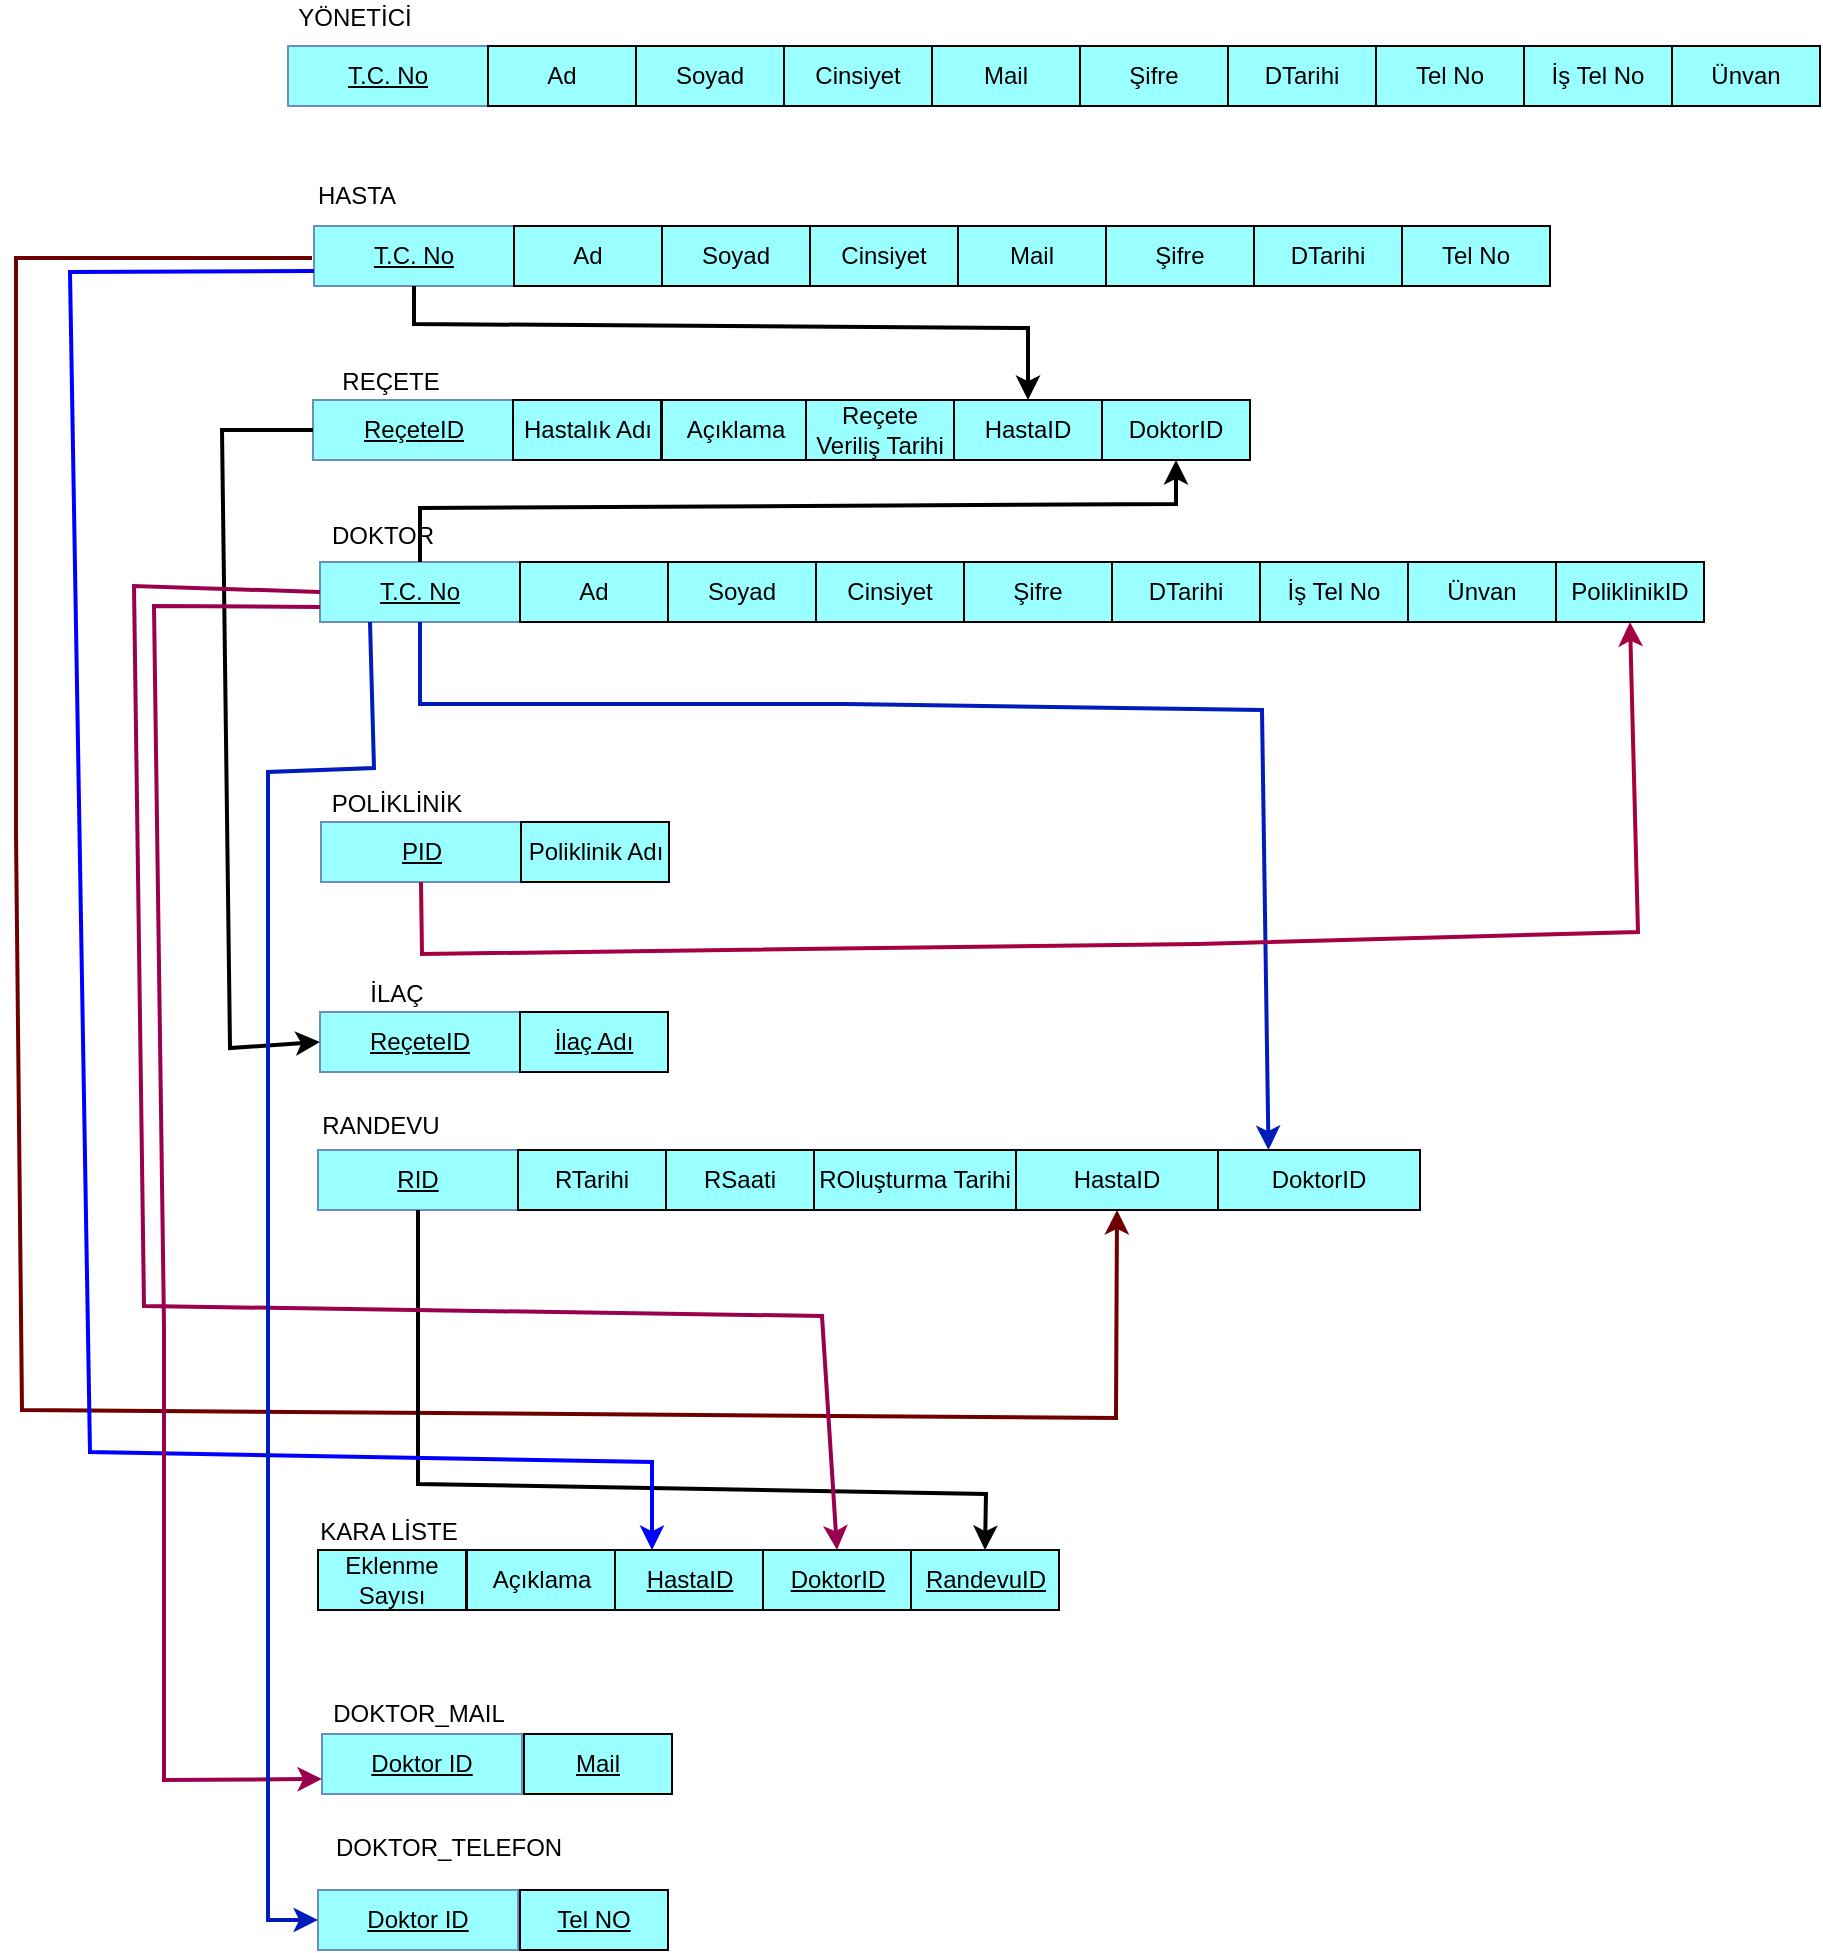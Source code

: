 <mxfile version="17.4.6" type="device"><diagram id="PEKDExJvmcLttviZHPgt" name="Page-1"><mxGraphModel dx="2075" dy="828" grid="0" gridSize="10" guides="1" tooltips="1" connect="1" arrows="1" fold="1" page="1" pageScale="1" pageWidth="827" pageHeight="1169" math="0" shadow="0"><root><mxCell id="0"/><mxCell id="1" parent="0"/><mxCell id="ALnhKNhnFgYdEAsEkq54-5" value="&lt;u&gt;T.C. No&lt;/u&gt;" style="whiteSpace=wrap;html=1;align=center;fillColor=#99FFFF;strokeColor=#6c8ebf;" parent="1" vertex="1"><mxGeometry x="147" y="262" width="100" height="30" as="geometry"/></mxCell><mxCell id="I0PkosmnpPYs2rLAAuDS-1" value="HASTA" style="text;html=1;align=center;verticalAlign=middle;resizable=0;points=[];autosize=1;strokeColor=none;fillColor=none;" parent="1" vertex="1"><mxGeometry x="143" y="238" width="49" height="18" as="geometry"/></mxCell><mxCell id="I0PkosmnpPYs2rLAAuDS-14" value="Ad&lt;span style=&quot;color: rgba(0 , 0 , 0 , 0) ; font-family: monospace ; font-size: 0px&quot;&gt;%3CmxGraphModel%3E%3Croot%3E%3CmxCell%20id%3D%220%22%2F%3E%3CmxCell%20id%3D%221%22%20parent%3D%220%22%2F%3E%3CmxCell%20id%3D%222%22%20value%3D%22%22%20style%3D%22rounded%3D0%3BwhiteSpace%3Dwrap%3Bhtml%3D1%3BlabelBackgroundColor%3D%2300FFFF%3BfillColor%3D%2399FFFF%3B%22%20vertex%3D%221%22%20parent%3D%221%22%3E%3CmxGeometry%20x%3D%22242%22%20y%3D%22115%22%20width%3D%22100%22%20height%3D%2240%22%20as%3D%22geometry%22%2F%3E%3C%2FmxCell%3E%3C%2Froot%3E%3C%2FmxGraphModel%3E&lt;/span&gt;" style="rounded=0;whiteSpace=wrap;html=1;labelBackgroundColor=none;fillColor=#99FFFF;" parent="1" vertex="1"><mxGeometry x="247" y="262" width="74" height="30" as="geometry"/></mxCell><mxCell id="I0PkosmnpPYs2rLAAuDS-15" value="Soyad" style="rounded=0;whiteSpace=wrap;html=1;labelBackgroundColor=none;fillColor=#99FFFF;" parent="1" vertex="1"><mxGeometry x="321" y="262" width="74" height="30" as="geometry"/></mxCell><mxCell id="I0PkosmnpPYs2rLAAuDS-16" value="Cinsiyet" style="rounded=0;whiteSpace=wrap;html=1;labelBackgroundColor=none;fillColor=#99FFFF;" parent="1" vertex="1"><mxGeometry x="395" y="262" width="74" height="30" as="geometry"/></mxCell><mxCell id="I0PkosmnpPYs2rLAAuDS-17" value="Mail&lt;span style=&quot;color: rgba(0 , 0 , 0 , 0) ; font-family: monospace ; font-size: 0px&quot;&gt;%3CmxGraphModel%3E%3Croot%3E%3CmxCell%20id%3D%220%22%2F%3E%3CmxCell%20id%3D%221%22%20parent%3D%220%22%2F%3E%3CmxCell%20id%3D%222%22%20value%3D%22Cinsiyet%22%20style%3D%22rounded%3D0%3BwhiteSpace%3Dwrap%3Bhtml%3D1%3BlabelBackgroundColor%3Dnone%3BfillColor%3D%2399FFFF%3B%22%20vertex%3D%221%22%20parent%3D%221%22%3E%3CmxGeometry%20x%3D%22390%22%20y%3D%22115%22%20width%3D%2274%22%20height%3D%2230%22%20as%3D%22geometry%22%2F%3E%3C%2FmxCell%3E%3C%2Froot%3E%3C%2FmxGraphModel%3E&lt;/span&gt;" style="rounded=0;whiteSpace=wrap;html=1;labelBackgroundColor=none;fillColor=#99FFFF;" parent="1" vertex="1"><mxGeometry x="469" y="262" width="74" height="30" as="geometry"/></mxCell><mxCell id="I0PkosmnpPYs2rLAAuDS-18" value="Şifre" style="rounded=0;whiteSpace=wrap;html=1;labelBackgroundColor=none;fillColor=#99FFFF;" parent="1" vertex="1"><mxGeometry x="543" y="262" width="74" height="30" as="geometry"/></mxCell><mxCell id="I0PkosmnpPYs2rLAAuDS-19" value="DTarihi" style="rounded=0;whiteSpace=wrap;html=1;labelBackgroundColor=none;fillColor=#99FFFF;" parent="1" vertex="1"><mxGeometry x="617" y="262" width="74" height="30" as="geometry"/></mxCell><mxCell id="I0PkosmnpPYs2rLAAuDS-20" value="Tel No" style="rounded=0;whiteSpace=wrap;html=1;labelBackgroundColor=none;fillColor=#99FFFF;" parent="1" vertex="1"><mxGeometry x="691" y="262" width="74" height="30" as="geometry"/></mxCell><mxCell id="I0PkosmnpPYs2rLAAuDS-33" value="&lt;u&gt;T.C. No&lt;/u&gt;" style="whiteSpace=wrap;html=1;align=center;fillColor=#99FFFF;strokeColor=#6c8ebf;" parent="1" vertex="1"><mxGeometry x="134" y="172" width="100" height="30" as="geometry"/></mxCell><mxCell id="I0PkosmnpPYs2rLAAuDS-34" value="YÖNETİCİ" style="text;html=1;align=center;verticalAlign=middle;resizable=0;points=[];autosize=1;strokeColor=none;fillColor=none;" parent="1" vertex="1"><mxGeometry x="133" y="149" width="67" height="18" as="geometry"/></mxCell><mxCell id="I0PkosmnpPYs2rLAAuDS-35" value="Ad&lt;span style=&quot;color: rgba(0 , 0 , 0 , 0) ; font-family: monospace ; font-size: 0px&quot;&gt;%3CmxGraphModel%3E%3Croot%3E%3CmxCell%20id%3D%220%22%2F%3E%3CmxCell%20id%3D%221%22%20parent%3D%220%22%2F%3E%3CmxCell%20id%3D%222%22%20value%3D%22%22%20style%3D%22rounded%3D0%3BwhiteSpace%3Dwrap%3Bhtml%3D1%3BlabelBackgroundColor%3D%2300FFFF%3BfillColor%3D%2399FFFF%3B%22%20vertex%3D%221%22%20parent%3D%221%22%3E%3CmxGeometry%20x%3D%22242%22%20y%3D%22115%22%20width%3D%22100%22%20height%3D%2240%22%20as%3D%22geometry%22%2F%3E%3C%2FmxCell%3E%3C%2Froot%3E%3C%2FmxGraphModel%3E&lt;/span&gt;" style="rounded=0;whiteSpace=wrap;html=1;labelBackgroundColor=none;fillColor=#99FFFF;" parent="1" vertex="1"><mxGeometry x="234" y="172" width="74" height="30" as="geometry"/></mxCell><mxCell id="I0PkosmnpPYs2rLAAuDS-36" value="Soyad" style="rounded=0;whiteSpace=wrap;html=1;labelBackgroundColor=none;fillColor=#99FFFF;" parent="1" vertex="1"><mxGeometry x="308" y="172" width="74" height="30" as="geometry"/></mxCell><mxCell id="I0PkosmnpPYs2rLAAuDS-37" value="Cinsiyet" style="rounded=0;whiteSpace=wrap;html=1;labelBackgroundColor=none;fillColor=#99FFFF;" parent="1" vertex="1"><mxGeometry x="382" y="172" width="74" height="30" as="geometry"/></mxCell><mxCell id="I0PkosmnpPYs2rLAAuDS-38" value="Mail&lt;span style=&quot;color: rgba(0 , 0 , 0 , 0) ; font-family: monospace ; font-size: 0px&quot;&gt;%3CmxGraphModel%3E%3Croot%3E%3CmxCell%20id%3D%220%22%2F%3E%3CmxCell%20id%3D%221%22%20parent%3D%220%22%2F%3E%3CmxCell%20id%3D%222%22%20value%3D%22Cinsiyet%22%20style%3D%22rounded%3D0%3BwhiteSpace%3Dwrap%3Bhtml%3D1%3BlabelBackgroundColor%3Dnone%3BfillColor%3D%2399FFFF%3B%22%20vertex%3D%221%22%20parent%3D%221%22%3E%3CmxGeometry%20x%3D%22390%22%20y%3D%22115%22%20width%3D%2274%22%20height%3D%2230%22%20as%3D%22geometry%22%2F%3E%3C%2FmxCell%3E%3C%2Froot%3E%3C%2FmxGraphModel%3E&lt;/span&gt;" style="rounded=0;whiteSpace=wrap;html=1;labelBackgroundColor=none;fillColor=#99FFFF;" parent="1" vertex="1"><mxGeometry x="456" y="172" width="74" height="30" as="geometry"/></mxCell><mxCell id="I0PkosmnpPYs2rLAAuDS-39" value="Şifre" style="rounded=0;whiteSpace=wrap;html=1;labelBackgroundColor=none;fillColor=#99FFFF;" parent="1" vertex="1"><mxGeometry x="530" y="172" width="74" height="30" as="geometry"/></mxCell><mxCell id="I0PkosmnpPYs2rLAAuDS-40" value="DTarihi" style="rounded=0;whiteSpace=wrap;html=1;labelBackgroundColor=none;fillColor=#99FFFF;" parent="1" vertex="1"><mxGeometry x="604" y="172" width="74" height="30" as="geometry"/></mxCell><mxCell id="I0PkosmnpPYs2rLAAuDS-41" value="Tel No" style="rounded=0;whiteSpace=wrap;html=1;labelBackgroundColor=none;fillColor=#99FFFF;" parent="1" vertex="1"><mxGeometry x="678" y="172" width="74" height="30" as="geometry"/></mxCell><mxCell id="I0PkosmnpPYs2rLAAuDS-42" value="İş Tel No" style="rounded=0;whiteSpace=wrap;html=1;labelBackgroundColor=none;fillColor=#99FFFF;" parent="1" vertex="1"><mxGeometry x="752" y="172" width="74" height="30" as="geometry"/></mxCell><mxCell id="I0PkosmnpPYs2rLAAuDS-43" value="Ünvan" style="rounded=0;whiteSpace=wrap;html=1;labelBackgroundColor=none;fillColor=#99FFFF;" parent="1" vertex="1"><mxGeometry x="826" y="172" width="74" height="30" as="geometry"/></mxCell><mxCell id="I0PkosmnpPYs2rLAAuDS-44" value="&lt;u&gt;T.C. No&lt;/u&gt;" style="whiteSpace=wrap;html=1;align=center;fillColor=#99FFFF;strokeColor=#6c8ebf;" parent="1" vertex="1"><mxGeometry x="150" y="430" width="100" height="30" as="geometry"/></mxCell><mxCell id="I0PkosmnpPYs2rLAAuDS-45" value="DOKTOR" style="text;html=1;align=center;verticalAlign=middle;resizable=0;points=[];autosize=1;strokeColor=none;fillColor=none;" parent="1" vertex="1"><mxGeometry x="150" y="408" width="61" height="18" as="geometry"/></mxCell><mxCell id="I0PkosmnpPYs2rLAAuDS-46" value="Ad&lt;span style=&quot;color: rgba(0 , 0 , 0 , 0) ; font-family: monospace ; font-size: 0px&quot;&gt;%3CmxGraphModel%3E%3Croot%3E%3CmxCell%20id%3D%220%22%2F%3E%3CmxCell%20id%3D%221%22%20parent%3D%220%22%2F%3E%3CmxCell%20id%3D%222%22%20value%3D%22%22%20style%3D%22rounded%3D0%3BwhiteSpace%3Dwrap%3Bhtml%3D1%3BlabelBackgroundColor%3D%2300FFFF%3BfillColor%3D%2399FFFF%3B%22%20vertex%3D%221%22%20parent%3D%221%22%3E%3CmxGeometry%20x%3D%22242%22%20y%3D%22115%22%20width%3D%22100%22%20height%3D%2240%22%20as%3D%22geometry%22%2F%3E%3C%2FmxCell%3E%3C%2Froot%3E%3C%2FmxGraphModel%3E&lt;/span&gt;" style="rounded=0;whiteSpace=wrap;html=1;labelBackgroundColor=none;fillColor=#99FFFF;" parent="1" vertex="1"><mxGeometry x="250" y="430" width="74" height="30" as="geometry"/></mxCell><mxCell id="I0PkosmnpPYs2rLAAuDS-47" value="Soyad" style="rounded=0;whiteSpace=wrap;html=1;labelBackgroundColor=none;fillColor=#99FFFF;" parent="1" vertex="1"><mxGeometry x="324" y="430" width="74" height="30" as="geometry"/></mxCell><mxCell id="I0PkosmnpPYs2rLAAuDS-48" value="Cinsiyet" style="rounded=0;whiteSpace=wrap;html=1;labelBackgroundColor=none;fillColor=#99FFFF;" parent="1" vertex="1"><mxGeometry x="398" y="430" width="74" height="30" as="geometry"/></mxCell><mxCell id="I0PkosmnpPYs2rLAAuDS-50" value="Şifre" style="rounded=0;whiteSpace=wrap;html=1;labelBackgroundColor=none;fillColor=#99FFFF;" parent="1" vertex="1"><mxGeometry x="472" y="430" width="74" height="30" as="geometry"/></mxCell><mxCell id="I0PkosmnpPYs2rLAAuDS-51" value="DTarihi" style="rounded=0;whiteSpace=wrap;html=1;labelBackgroundColor=none;fillColor=#99FFFF;" parent="1" vertex="1"><mxGeometry x="546" y="430" width="74" height="30" as="geometry"/></mxCell><mxCell id="I0PkosmnpPYs2rLAAuDS-53" value="İş Tel No" style="rounded=0;whiteSpace=wrap;html=1;labelBackgroundColor=none;fillColor=#99FFFF;" parent="1" vertex="1"><mxGeometry x="620" y="430" width="74" height="30" as="geometry"/></mxCell><mxCell id="I0PkosmnpPYs2rLAAuDS-54" value="Ünvan" style="rounded=0;whiteSpace=wrap;html=1;labelBackgroundColor=none;fillColor=#99FFFF;" parent="1" vertex="1"><mxGeometry x="694" y="430" width="74" height="30" as="geometry"/></mxCell><mxCell id="I0PkosmnpPYs2rLAAuDS-55" value="&lt;u&gt;RID&lt;/u&gt;" style="whiteSpace=wrap;html=1;align=center;fillColor=#99FFFF;strokeColor=#6c8ebf;" parent="1" vertex="1"><mxGeometry x="149" y="724" width="100" height="30" as="geometry"/></mxCell><mxCell id="I0PkosmnpPYs2rLAAuDS-56" value="RANDEVU" style="text;html=1;align=center;verticalAlign=middle;resizable=0;points=[];autosize=1;strokeColor=none;fillColor=none;" parent="1" vertex="1"><mxGeometry x="146" y="703" width="68" height="18" as="geometry"/></mxCell><mxCell id="I0PkosmnpPYs2rLAAuDS-57" value="RTarihi" style="rounded=0;whiteSpace=wrap;html=1;labelBackgroundColor=none;fillColor=#99FFFF;" parent="1" vertex="1"><mxGeometry x="249" y="724" width="74" height="30" as="geometry"/></mxCell><mxCell id="I0PkosmnpPYs2rLAAuDS-58" value="RSaati" style="rounded=0;whiteSpace=wrap;html=1;labelBackgroundColor=none;fillColor=#99FFFF;" parent="1" vertex="1"><mxGeometry x="323" y="724" width="74" height="30" as="geometry"/></mxCell><mxCell id="I0PkosmnpPYs2rLAAuDS-59" value="ROluşturma Tarihi" style="rounded=0;whiteSpace=wrap;html=1;labelBackgroundColor=none;fillColor=#99FFFF;" parent="1" vertex="1"><mxGeometry x="397" y="724" width="101" height="30" as="geometry"/></mxCell><mxCell id="I0PkosmnpPYs2rLAAuDS-62" value="&lt;u&gt;PID&lt;/u&gt;" style="whiteSpace=wrap;html=1;align=center;fillColor=#99FFFF;strokeColor=#6c8ebf;" parent="1" vertex="1"><mxGeometry x="150.5" y="560" width="100" height="30" as="geometry"/></mxCell><mxCell id="I0PkosmnpPYs2rLAAuDS-63" value="POLİKLİNİK" style="text;html=1;align=center;verticalAlign=middle;resizable=0;points=[];autosize=1;strokeColor=none;fillColor=none;" parent="1" vertex="1"><mxGeometry x="150" y="542" width="76" height="18" as="geometry"/></mxCell><mxCell id="I0PkosmnpPYs2rLAAuDS-64" value="Poliklinik Adı" style="rounded=0;whiteSpace=wrap;html=1;labelBackgroundColor=none;fillColor=#99FFFF;" parent="1" vertex="1"><mxGeometry x="250.5" y="560" width="74" height="30" as="geometry"/></mxCell><mxCell id="I0PkosmnpPYs2rLAAuDS-70" value="" style="endArrow=classic;html=1;rounded=0;exitX=0;exitY=0.5;exitDx=0;exitDy=0;entryX=0.5;entryY=1;entryDx=0;entryDy=0;fillColor=#a20025;strokeColor=#6F0000;strokeWidth=2;" parent="1" edge="1"><mxGeometry width="50" height="50" relative="1" as="geometry"><mxPoint x="146" y="278" as="sourcePoint"/><mxPoint x="548.5" y="754" as="targetPoint"/><Array as="points"><mxPoint x="-2" y="278"/><mxPoint x="-2" y="566"/><mxPoint x="1" y="854"/><mxPoint x="548" y="858"/></Array></mxGeometry></mxCell><mxCell id="I0PkosmnpPYs2rLAAuDS-71" value="DoktorID" style="rounded=0;whiteSpace=wrap;html=1;labelBackgroundColor=none;fillColor=#99FFFF;" parent="1" vertex="1"><mxGeometry x="599" y="724" width="101" height="30" as="geometry"/></mxCell><mxCell id="I0PkosmnpPYs2rLAAuDS-72" value="" style="endArrow=classic;html=1;rounded=0;strokeWidth=2;exitX=0.5;exitY=1;exitDx=0;exitDy=0;entryX=0.25;entryY=0;entryDx=0;entryDy=0;fillColor=#0050ef;strokeColor=#001DBC;" parent="1" source="I0PkosmnpPYs2rLAAuDS-44" target="I0PkosmnpPYs2rLAAuDS-71" edge="1"><mxGeometry width="50" height="50" relative="1" as="geometry"><mxPoint x="171" y="520" as="sourcePoint"/><mxPoint x="221" y="470" as="targetPoint"/><Array as="points"><mxPoint x="200" y="501"/><mxPoint x="413" y="501"/><mxPoint x="621" y="504"/></Array></mxGeometry></mxCell><mxCell id="I0PkosmnpPYs2rLAAuDS-73" value="HastaID" style="rounded=0;whiteSpace=wrap;html=1;labelBackgroundColor=none;fillColor=#99FFFF;" parent="1" vertex="1"><mxGeometry x="498" y="724" width="101" height="30" as="geometry"/></mxCell><mxCell id="I0PkosmnpPYs2rLAAuDS-74" value="PoliklinikID" style="rounded=0;whiteSpace=wrap;html=1;labelBackgroundColor=none;fillColor=#99FFFF;" parent="1" vertex="1"><mxGeometry x="768" y="430" width="74" height="30" as="geometry"/></mxCell><mxCell id="I0PkosmnpPYs2rLAAuDS-75" value="" style="endArrow=classic;html=1;rounded=0;strokeWidth=2;exitX=0.5;exitY=1;exitDx=0;exitDy=0;entryX=0.5;entryY=1;entryDx=0;entryDy=0;fillColor=#d80073;strokeColor=#A50040;" parent="1" source="I0PkosmnpPYs2rLAAuDS-62" target="I0PkosmnpPYs2rLAAuDS-74" edge="1"><mxGeometry width="50" height="50" relative="1" as="geometry"><mxPoint x="436" y="580" as="sourcePoint"/><mxPoint x="486" y="530" as="targetPoint"/><Array as="points"><mxPoint x="201" y="626"/><mxPoint x="589" y="621"/><mxPoint x="809" y="615"/></Array></mxGeometry></mxCell><mxCell id="I0PkosmnpPYs2rLAAuDS-76" value="&lt;u&gt;ReçeteID&lt;/u&gt;" style="whiteSpace=wrap;html=1;align=center;fillColor=#99FFFF;strokeColor=#6c8ebf;" parent="1" vertex="1"><mxGeometry x="146.5" y="349" width="100" height="30" as="geometry"/></mxCell><mxCell id="I0PkosmnpPYs2rLAAuDS-77" value="REÇETE" style="text;html=1;align=center;verticalAlign=middle;resizable=0;points=[];autosize=1;strokeColor=none;fillColor=none;" parent="1" vertex="1"><mxGeometry x="155" y="331" width="59" height="18" as="geometry"/></mxCell><mxCell id="I0PkosmnpPYs2rLAAuDS-78" value="Hastalık Adı&lt;span style=&quot;color: rgba(0 , 0 , 0 , 0) ; font-family: monospace ; font-size: 0px&quot;&gt;%3CmxGraphModel%3E%3Croot%3E%3CmxCell%20id%3D%220%22%2F%3E%3CmxCell%20id%3D%221%22%20parent%3D%220%22%2F%3E%3CmxCell%20id%3D%222%22%20value%3D%22%26lt%3Bu%26gt%3BPID%26lt%3B%2Fu%26gt%3B%22%20style%3D%22whiteSpace%3Dwrap%3Bhtml%3D1%3Balign%3Dcenter%3BfillColor%3D%2399FFFF%3BstrokeColor%3D%236c8ebf%3B%22%20vertex%3D%221%22%20parent%3D%221%22%3E%3CmxGeometry%20x%3D%22150.5%22%20y%3D%22560%22%20width%3D%22100%22%20height%3D%2230%22%20as%3D%22geometry%22%2F%3E%3C%2FmxCell%3E%3CmxCell%20id%3D%223%22%20value%3D%22POL%C4%B0KL%C4%B0N%C4%B0K%22%20style%3D%22text%3Bhtml%3D1%3Balign%3Dcenter%3BverticalAlign%3Dmiddle%3Bresizable%3D0%3Bpoints%3D%5B%5D%3Bautosize%3D1%3BstrokeColor%3Dnone%3BfillColor%3Dnone%3B%22%20vertex%3D%221%22%20parent%3D%221%22%3E%3CmxGeometry%20x%3D%22150%22%20y%3D%22542%22%20width%3D%2276%22%20height%3D%2218%22%20as%3D%22geometry%22%2F%3E%3C%2FmxCell%3E%3CmxCell%20id%3D%224%22%20value%3D%22Poliklinik%20Ad%C4%B1%22%20style%3D%22rounded%3D0%3BwhiteSpace%3Dwrap%3Bhtml%3D1%3BlabelBackgroundColor%3Dnone%3BfillColor%3D%2399FFFF%3B%22%20vertex%3D%221%22%20parent%3D%221%22%3E%3CmxGeometry%20x%3D%22250.5%22%20y%3D%22560%22%20width%3D%2274%22%20height%3D%2230%22%20as%3D%22geometry%22%2F%3E%3C%2FmxCell%3E%3C%2Froot%3E%3C%2FmxGraphModel%3E&lt;/span&gt;" style="rounded=0;whiteSpace=wrap;html=1;labelBackgroundColor=none;fillColor=#99FFFF;" parent="1" vertex="1"><mxGeometry x="246.5" y="349" width="74" height="30" as="geometry"/></mxCell><mxCell id="I0PkosmnpPYs2rLAAuDS-82" value="Açıklama" style="rounded=0;whiteSpace=wrap;html=1;labelBackgroundColor=none;fillColor=#99FFFF;" parent="1" vertex="1"><mxGeometry x="321" y="349" width="74" height="30" as="geometry"/></mxCell><mxCell id="I0PkosmnpPYs2rLAAuDS-83" value="HastaID" style="rounded=0;whiteSpace=wrap;html=1;labelBackgroundColor=none;fillColor=#99FFFF;" parent="1" vertex="1"><mxGeometry x="467" y="349" width="74" height="30" as="geometry"/></mxCell><mxCell id="I0PkosmnpPYs2rLAAuDS-84" value="DoktorID" style="rounded=0;whiteSpace=wrap;html=1;labelBackgroundColor=none;fillColor=#99FFFF;" parent="1" vertex="1"><mxGeometry x="541" y="349" width="74" height="30" as="geometry"/></mxCell><mxCell id="I0PkosmnpPYs2rLAAuDS-85" value="&lt;u&gt;ReçeteID&lt;/u&gt;" style="whiteSpace=wrap;html=1;align=center;fillColor=#99FFFF;strokeColor=#6c8ebf;" parent="1" vertex="1"><mxGeometry x="150" y="655" width="100" height="30" as="geometry"/></mxCell><mxCell id="I0PkosmnpPYs2rLAAuDS-86" value="İLAÇ" style="text;html=1;align=center;verticalAlign=middle;resizable=0;points=[];autosize=1;strokeColor=none;fillColor=none;" parent="1" vertex="1"><mxGeometry x="169.5" y="637" width="36" height="18" as="geometry"/></mxCell><mxCell id="I0PkosmnpPYs2rLAAuDS-87" value="İlaç Adı" style="rounded=0;whiteSpace=wrap;html=1;labelBackgroundColor=none;fillColor=#99FFFF;fontStyle=4" parent="1" vertex="1"><mxGeometry x="250" y="655" width="74" height="30" as="geometry"/></mxCell><mxCell id="I0PkosmnpPYs2rLAAuDS-88" value="" style="endArrow=classic;html=1;rounded=0;strokeWidth=2;exitX=0;exitY=0.5;exitDx=0;exitDy=0;entryX=0;entryY=0.5;entryDx=0;entryDy=0;" parent="1" source="I0PkosmnpPYs2rLAAuDS-76" target="I0PkosmnpPYs2rLAAuDS-85" edge="1"><mxGeometry width="50" height="50" relative="1" as="geometry"><mxPoint x="436" y="580" as="sourcePoint"/><mxPoint x="486" y="530" as="targetPoint"/><Array as="points"><mxPoint x="101" y="364"/><mxPoint x="105" y="673"/></Array></mxGeometry></mxCell><mxCell id="I0PkosmnpPYs2rLAAuDS-89" value="" style="endArrow=classic;html=1;rounded=0;strokeWidth=2;exitX=0.5;exitY=0;exitDx=0;exitDy=0;entryX=0.5;entryY=1;entryDx=0;entryDy=0;" parent="1" source="I0PkosmnpPYs2rLAAuDS-44" target="I0PkosmnpPYs2rLAAuDS-84" edge="1"><mxGeometry width="50" height="50" relative="1" as="geometry"><mxPoint x="284" y="426" as="sourcePoint"/><mxPoint x="570" y="526" as="targetPoint"/><Array as="points"><mxPoint x="200" y="403"/><mxPoint x="578" y="401"/></Array></mxGeometry></mxCell><mxCell id="I0PkosmnpPYs2rLAAuDS-90" value="" style="endArrow=classic;html=1;rounded=0;strokeWidth=2;exitX=0.5;exitY=1;exitDx=0;exitDy=0;entryX=0.5;entryY=0;entryDx=0;entryDy=0;" parent="1" source="ALnhKNhnFgYdEAsEkq54-5" target="I0PkosmnpPYs2rLAAuDS-83" edge="1"><mxGeometry width="50" height="50" relative="1" as="geometry"><mxPoint x="281" y="288" as="sourcePoint"/><mxPoint x="570" y="526" as="targetPoint"/><Array as="points"><mxPoint x="197" y="311"/><mxPoint x="504" y="313"/></Array></mxGeometry></mxCell><mxCell id="I0PkosmnpPYs2rLAAuDS-92" value="KARA LİSTE" style="text;html=1;align=center;verticalAlign=middle;resizable=0;points=[];autosize=1;strokeColor=none;fillColor=none;" parent="1" vertex="1"><mxGeometry x="144.5" y="906" width="79" height="18" as="geometry"/></mxCell><mxCell id="I0PkosmnpPYs2rLAAuDS-93" value="Eklenme Sayısı" style="rounded=0;whiteSpace=wrap;html=1;labelBackgroundColor=none;fillColor=#99FFFF;" parent="1" vertex="1"><mxGeometry x="149" y="924" width="74" height="30" as="geometry"/></mxCell><mxCell id="I0PkosmnpPYs2rLAAuDS-94" value="Açıklama" style="rounded=0;whiteSpace=wrap;html=1;labelBackgroundColor=none;fillColor=#99FFFF;" parent="1" vertex="1"><mxGeometry x="223.5" y="924" width="74" height="30" as="geometry"/></mxCell><mxCell id="I0PkosmnpPYs2rLAAuDS-95" value="HastaID" style="rounded=0;whiteSpace=wrap;html=1;labelBackgroundColor=none;fillColor=#99FFFF;fontStyle=4" parent="1" vertex="1"><mxGeometry x="297.5" y="924" width="74" height="30" as="geometry"/></mxCell><mxCell id="I0PkosmnpPYs2rLAAuDS-96" value="DoktorID" style="rounded=0;whiteSpace=wrap;html=1;labelBackgroundColor=none;fillColor=#99FFFF;fontStyle=4" parent="1" vertex="1"><mxGeometry x="371.5" y="924" width="74" height="30" as="geometry"/></mxCell><mxCell id="I0PkosmnpPYs2rLAAuDS-97" value="RandevuID" style="rounded=0;whiteSpace=wrap;html=1;labelBackgroundColor=none;fillColor=#99FFFF;fontStyle=4" parent="1" vertex="1"><mxGeometry x="445.5" y="924" width="74" height="30" as="geometry"/></mxCell><mxCell id="I0PkosmnpPYs2rLAAuDS-98" value="" style="endArrow=classic;html=1;rounded=0;strokeWidth=2;exitX=0.5;exitY=1;exitDx=0;exitDy=0;entryX=0.5;entryY=0;entryDx=0;entryDy=0;" parent="1" source="I0PkosmnpPYs2rLAAuDS-55" target="I0PkosmnpPYs2rLAAuDS-97" edge="1"><mxGeometry width="50" height="50" relative="1" as="geometry"><mxPoint x="436" y="604" as="sourcePoint"/><mxPoint x="486" y="554" as="targetPoint"/><Array as="points"><mxPoint x="199" y="891"/><mxPoint x="483" y="896"/></Array></mxGeometry></mxCell><mxCell id="I0PkosmnpPYs2rLAAuDS-99" value="" style="endArrow=classic;html=1;rounded=0;strokeWidth=2;exitX=0;exitY=0.5;exitDx=0;exitDy=0;entryX=0.5;entryY=0;entryDx=0;entryDy=0;strokeColor=#99004D;" parent="1" source="I0PkosmnpPYs2rLAAuDS-44" target="I0PkosmnpPYs2rLAAuDS-96" edge="1"><mxGeometry width="50" height="50" relative="1" as="geometry"><mxPoint x="436" y="604" as="sourcePoint"/><mxPoint x="486" y="554" as="targetPoint"/><Array as="points"><mxPoint x="57" y="442"/><mxPoint x="62" y="802"/><mxPoint x="401" y="807"/></Array></mxGeometry></mxCell><mxCell id="I0PkosmnpPYs2rLAAuDS-100" value="" style="endArrow=classic;html=1;rounded=0;strokeWidth=2;exitX=0;exitY=0.75;exitDx=0;exitDy=0;entryX=0.25;entryY=0;entryDx=0;entryDy=0;strokeColor=#0000FF;" parent="1" source="ALnhKNhnFgYdEAsEkq54-5" target="I0PkosmnpPYs2rLAAuDS-95" edge="1"><mxGeometry width="50" height="50" relative="1" as="geometry"><mxPoint x="436" y="604" as="sourcePoint"/><mxPoint x="486" y="554" as="targetPoint"/><Array as="points"><mxPoint x="25" y="285"/><mxPoint x="35" y="875"/><mxPoint x="316" y="880"/></Array></mxGeometry></mxCell><mxCell id="nAqziiDvcesibMrrYEBu-2" value="Reçete Veriliş Tarihi" style="rounded=0;whiteSpace=wrap;html=1;labelBackgroundColor=none;fillColor=#99FFFF;" parent="1" vertex="1"><mxGeometry x="393" y="349" width="74" height="30" as="geometry"/></mxCell><mxCell id="n6P40vYsGK60JsbYfjUI-1" value="&lt;u&gt;Doktor ID&lt;/u&gt;" style="whiteSpace=wrap;html=1;align=center;fillColor=#99FFFF;strokeColor=#6c8ebf;" vertex="1" parent="1"><mxGeometry x="151" y="1016" width="100" height="30" as="geometry"/></mxCell><mxCell id="n6P40vYsGK60JsbYfjUI-2" value="DOKTOR_MAIL" style="text;html=1;align=center;verticalAlign=middle;resizable=0;points=[];autosize=1;strokeColor=none;fillColor=none;" vertex="1" parent="1"><mxGeometry x="149" y="996" width="100" height="20" as="geometry"/></mxCell><mxCell id="n6P40vYsGK60JsbYfjUI-3" value="DOKTOR_TELEFON" style="text;html=1;align=center;verticalAlign=middle;resizable=0;points=[];autosize=1;strokeColor=none;fillColor=none;" vertex="1" parent="1"><mxGeometry x="149" y="1063" width="130" height="20" as="geometry"/></mxCell><mxCell id="n6P40vYsGK60JsbYfjUI-4" value="Mail&lt;span style=&quot;color: rgba(0 , 0 , 0 , 0) ; font-family: monospace ; font-size: 0px&quot;&gt;%3CmxGraphModel%3E%3Croot%3E%3CmxCell%20id%3D%220%22%2F%3E%3CmxCell%20id%3D%221%22%20parent%3D%220%22%2F%3E%3CmxCell%20id%3D%222%22%20value%3D%22Cinsiyet%22%20style%3D%22rounded%3D0%3BwhiteSpace%3Dwrap%3Bhtml%3D1%3BlabelBackgroundColor%3Dnone%3BfillColor%3D%2399FFFF%3B%22%20vertex%3D%221%22%20parent%3D%221%22%3E%3CmxGeometry%20x%3D%22390%22%20y%3D%22115%22%20width%3D%2274%22%20height%3D%2230%22%20as%3D%22geometry%22%2F%3E%3C%2FmxCell%3E%3C%2Froot%3E%3C%2FmxGraphModel%3E&lt;/span&gt;" style="rounded=0;whiteSpace=wrap;html=1;labelBackgroundColor=none;fillColor=#99FFFF;fontStyle=4" vertex="1" parent="1"><mxGeometry x="252" y="1016" width="74" height="30" as="geometry"/></mxCell><mxCell id="n6P40vYsGK60JsbYfjUI-5" value="&lt;u&gt;Doktor ID&lt;/u&gt;" style="whiteSpace=wrap;html=1;align=center;fillColor=#99FFFF;strokeColor=#6c8ebf;" vertex="1" parent="1"><mxGeometry x="149" y="1094" width="100" height="30" as="geometry"/></mxCell><mxCell id="n6P40vYsGK60JsbYfjUI-6" value="Tel NO" style="rounded=0;whiteSpace=wrap;html=1;labelBackgroundColor=none;fillColor=#99FFFF;fontStyle=4" vertex="1" parent="1"><mxGeometry x="250" y="1094" width="74" height="30" as="geometry"/></mxCell><mxCell id="n6P40vYsGK60JsbYfjUI-7" value="" style="endArrow=classic;html=1;rounded=0;strokeWidth=2;strokeColor=#99004D;exitX=0;exitY=0.75;exitDx=0;exitDy=0;entryX=0;entryY=0.75;entryDx=0;entryDy=0;" edge="1" parent="1" source="I0PkosmnpPYs2rLAAuDS-44" target="n6P40vYsGK60JsbYfjUI-1"><mxGeometry width="50" height="50" relative="1" as="geometry"><mxPoint x="142" y="455" as="sourcePoint"/><mxPoint x="70" y="1045" as="targetPoint"/><Array as="points"><mxPoint x="67" y="452"/><mxPoint x="72" y="812"/><mxPoint x="72" y="1039"/></Array></mxGeometry></mxCell><mxCell id="n6P40vYsGK60JsbYfjUI-8" value="" style="endArrow=classic;html=1;rounded=0;strokeWidth=2;fillColor=#0050ef;strokeColor=#001DBC;exitX=0.25;exitY=1;exitDx=0;exitDy=0;entryX=0;entryY=0.5;entryDx=0;entryDy=0;" edge="1" parent="1" source="I0PkosmnpPYs2rLAAuDS-44" target="n6P40vYsGK60JsbYfjUI-5"><mxGeometry width="50" height="50" relative="1" as="geometry"><mxPoint x="179" y="464" as="sourcePoint"/><mxPoint x="124" y="1134" as="targetPoint"/><Array as="points"><mxPoint x="177" y="533"/><mxPoint x="124" y="535"/><mxPoint x="124" y="1109"/></Array></mxGeometry></mxCell></root></mxGraphModel></diagram></mxfile>